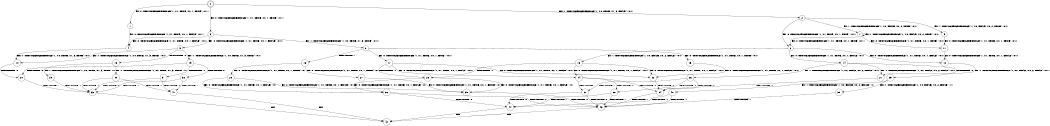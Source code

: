 digraph BCG {
size = "7, 10.5";
center = TRUE;
node [shape = circle];
0 [peripheries = 2];
0 -> 1 [label = "EX !0 !ATOMIC_EXCH_BRANCH (1, +1, TRUE, +0, 1, TRUE) !:0:1:"];
0 -> 2 [label = "EX !1 !ATOMIC_EXCH_BRANCH (1, +0, TRUE, +1, 3, FALSE) !:0:1:"];
0 -> 3 [label = "EX !0 !ATOMIC_EXCH_BRANCH (1, +1, TRUE, +0, 1, TRUE) !:0:1:"];
1 -> 4 [label = "EX !0 !ATOMIC_EXCH_BRANCH (1, +1, TRUE, +0, 1, FALSE) !:0:1:"];
2 -> 5 [label = "EX !1 !ATOMIC_EXCH_BRANCH (1, +0, FALSE, +0, 2, TRUE) !:0:1:"];
2 -> 6 [label = "EX !0 !ATOMIC_EXCH_BRANCH (1, +1, TRUE, +0, 1, TRUE) !:0:1:"];
2 -> 7 [label = "EX !1 !ATOMIC_EXCH_BRANCH (1, +0, FALSE, +0, 2, TRUE) !:0:1:"];
3 -> 4 [label = "EX !0 !ATOMIC_EXCH_BRANCH (1, +1, TRUE, +0, 1, FALSE) !:0:1:"];
3 -> 8 [label = "EX !1 !ATOMIC_EXCH_BRANCH (1, +0, TRUE, +1, 3, TRUE) !:0:1:"];
3 -> 9 [label = "EX !0 !ATOMIC_EXCH_BRANCH (1, +1, TRUE, +0, 1, FALSE) !:0:1:"];
4 -> 10 [label = "EX !1 !ATOMIC_EXCH_BRANCH (1, +0, TRUE, +1, 3, TRUE) !:0:1:"];
5 -> 11 [label = "EX !0 !ATOMIC_EXCH_BRANCH (1, +1, TRUE, +0, 1, TRUE) !:0:1:"];
6 -> 12 [label = "EX !0 !ATOMIC_EXCH_BRANCH (1, +1, TRUE, +0, 1, FALSE) !:0:1:"];
6 -> 13 [label = "EX !1 !ATOMIC_EXCH_BRANCH (1, +0, FALSE, +0, 2, FALSE) !:0:1:"];
6 -> 14 [label = "EX !0 !ATOMIC_EXCH_BRANCH (1, +1, TRUE, +0, 1, FALSE) !:0:1:"];
7 -> 11 [label = "EX !0 !ATOMIC_EXCH_BRANCH (1, +1, TRUE, +0, 1, TRUE) !:0:1:"];
7 -> 6 [label = "EX !0 !ATOMIC_EXCH_BRANCH (1, +1, TRUE, +0, 1, TRUE) !:0:1:"];
7 -> 7 [label = "EX !1 !ATOMIC_EXCH_BRANCH (1, +0, FALSE, +0, 2, TRUE) !:0:1:"];
8 -> 15 [label = "EX !0 !ATOMIC_EXCH_BRANCH (1, +1, TRUE, +0, 1, TRUE) !:0:1:"];
8 -> 16 [label = "TERMINATE !1"];
8 -> 17 [label = "EX !0 !ATOMIC_EXCH_BRANCH (1, +1, TRUE, +0, 1, TRUE) !:0:1:"];
9 -> 10 [label = "EX !1 !ATOMIC_EXCH_BRANCH (1, +0, TRUE, +1, 3, TRUE) !:0:1:"];
9 -> 18 [label = "TERMINATE !0"];
9 -> 19 [label = "EX !1 !ATOMIC_EXCH_BRANCH (1, +0, TRUE, +1, 3, TRUE) !:0:1:"];
10 -> 20 [label = "TERMINATE !0"];
11 -> 12 [label = "EX !0 !ATOMIC_EXCH_BRANCH (1, +1, TRUE, +0, 1, FALSE) !:0:1:"];
12 -> 21 [label = "EX !1 !ATOMIC_EXCH_BRANCH (1, +0, FALSE, +0, 2, FALSE) !:0:1:"];
13 -> 22 [label = "EX !0 !ATOMIC_EXCH_BRANCH (1, +1, TRUE, +0, 1, FALSE) !:0:1:"];
13 -> 23 [label = "TERMINATE !1"];
13 -> 24 [label = "EX !0 !ATOMIC_EXCH_BRANCH (1, +1, TRUE, +0, 1, FALSE) !:0:1:"];
14 -> 21 [label = "EX !1 !ATOMIC_EXCH_BRANCH (1, +0, FALSE, +0, 2, FALSE) !:0:1:"];
14 -> 25 [label = "TERMINATE !0"];
14 -> 26 [label = "EX !1 !ATOMIC_EXCH_BRANCH (1, +0, FALSE, +0, 2, FALSE) !:0:1:"];
15 -> 22 [label = "EX !0 !ATOMIC_EXCH_BRANCH (1, +1, TRUE, +0, 1, FALSE) !:0:1:"];
16 -> 27 [label = "EX !0 !ATOMIC_EXCH_BRANCH (1, +1, TRUE, +0, 1, TRUE) !:0:"];
16 -> 28 [label = "EX !0 !ATOMIC_EXCH_BRANCH (1, +1, TRUE, +0, 1, TRUE) !:0:"];
17 -> 22 [label = "EX !0 !ATOMIC_EXCH_BRANCH (1, +1, TRUE, +0, 1, FALSE) !:0:1:"];
17 -> 23 [label = "TERMINATE !1"];
17 -> 24 [label = "EX !0 !ATOMIC_EXCH_BRANCH (1, +1, TRUE, +0, 1, FALSE) !:0:1:"];
18 -> 29 [label = "EX !1 !ATOMIC_EXCH_BRANCH (1, +0, TRUE, +1, 3, TRUE) !:1:"];
18 -> 30 [label = "EX !1 !ATOMIC_EXCH_BRANCH (1, +0, TRUE, +1, 3, TRUE) !:1:"];
19 -> 20 [label = "TERMINATE !0"];
19 -> 31 [label = "TERMINATE !1"];
19 -> 32 [label = "TERMINATE !0"];
20 -> 33 [label = "TERMINATE !1"];
21 -> 34 [label = "TERMINATE !0"];
22 -> 34 [label = "TERMINATE !0"];
23 -> 35 [label = "EX !0 !ATOMIC_EXCH_BRANCH (1, +1, TRUE, +0, 1, FALSE) !:0:"];
23 -> 36 [label = "EX !0 !ATOMIC_EXCH_BRANCH (1, +1, TRUE, +0, 1, FALSE) !:0:"];
24 -> 34 [label = "TERMINATE !0"];
24 -> 37 [label = "TERMINATE !1"];
24 -> 38 [label = "TERMINATE !0"];
25 -> 39 [label = "EX !1 !ATOMIC_EXCH_BRANCH (1, +0, FALSE, +0, 2, FALSE) !:1:"];
25 -> 40 [label = "EX !1 !ATOMIC_EXCH_BRANCH (1, +0, FALSE, +0, 2, FALSE) !:1:"];
26 -> 34 [label = "TERMINATE !0"];
26 -> 37 [label = "TERMINATE !1"];
26 -> 38 [label = "TERMINATE !0"];
27 -> 35 [label = "EX !0 !ATOMIC_EXCH_BRANCH (1, +1, TRUE, +0, 1, FALSE) !:0:"];
28 -> 35 [label = "EX !0 !ATOMIC_EXCH_BRANCH (1, +1, TRUE, +0, 1, FALSE) !:0:"];
28 -> 36 [label = "EX !0 !ATOMIC_EXCH_BRANCH (1, +1, TRUE, +0, 1, FALSE) !:0:"];
29 -> 33 [label = "TERMINATE !1"];
30 -> 33 [label = "TERMINATE !1"];
30 -> 41 [label = "TERMINATE !1"];
31 -> 33 [label = "TERMINATE !0"];
31 -> 41 [label = "TERMINATE !0"];
32 -> 33 [label = "TERMINATE !1"];
32 -> 41 [label = "TERMINATE !1"];
33 -> 42 [label = "exit"];
34 -> 43 [label = "TERMINATE !1"];
35 -> 43 [label = "TERMINATE !0"];
36 -> 43 [label = "TERMINATE !0"];
36 -> 44 [label = "TERMINATE !0"];
37 -> 43 [label = "TERMINATE !0"];
37 -> 44 [label = "TERMINATE !0"];
38 -> 43 [label = "TERMINATE !1"];
38 -> 44 [label = "TERMINATE !1"];
39 -> 43 [label = "TERMINATE !1"];
40 -> 43 [label = "TERMINATE !1"];
40 -> 44 [label = "TERMINATE !1"];
41 -> 42 [label = "exit"];
43 -> 42 [label = "exit"];
44 -> 42 [label = "exit"];
}

